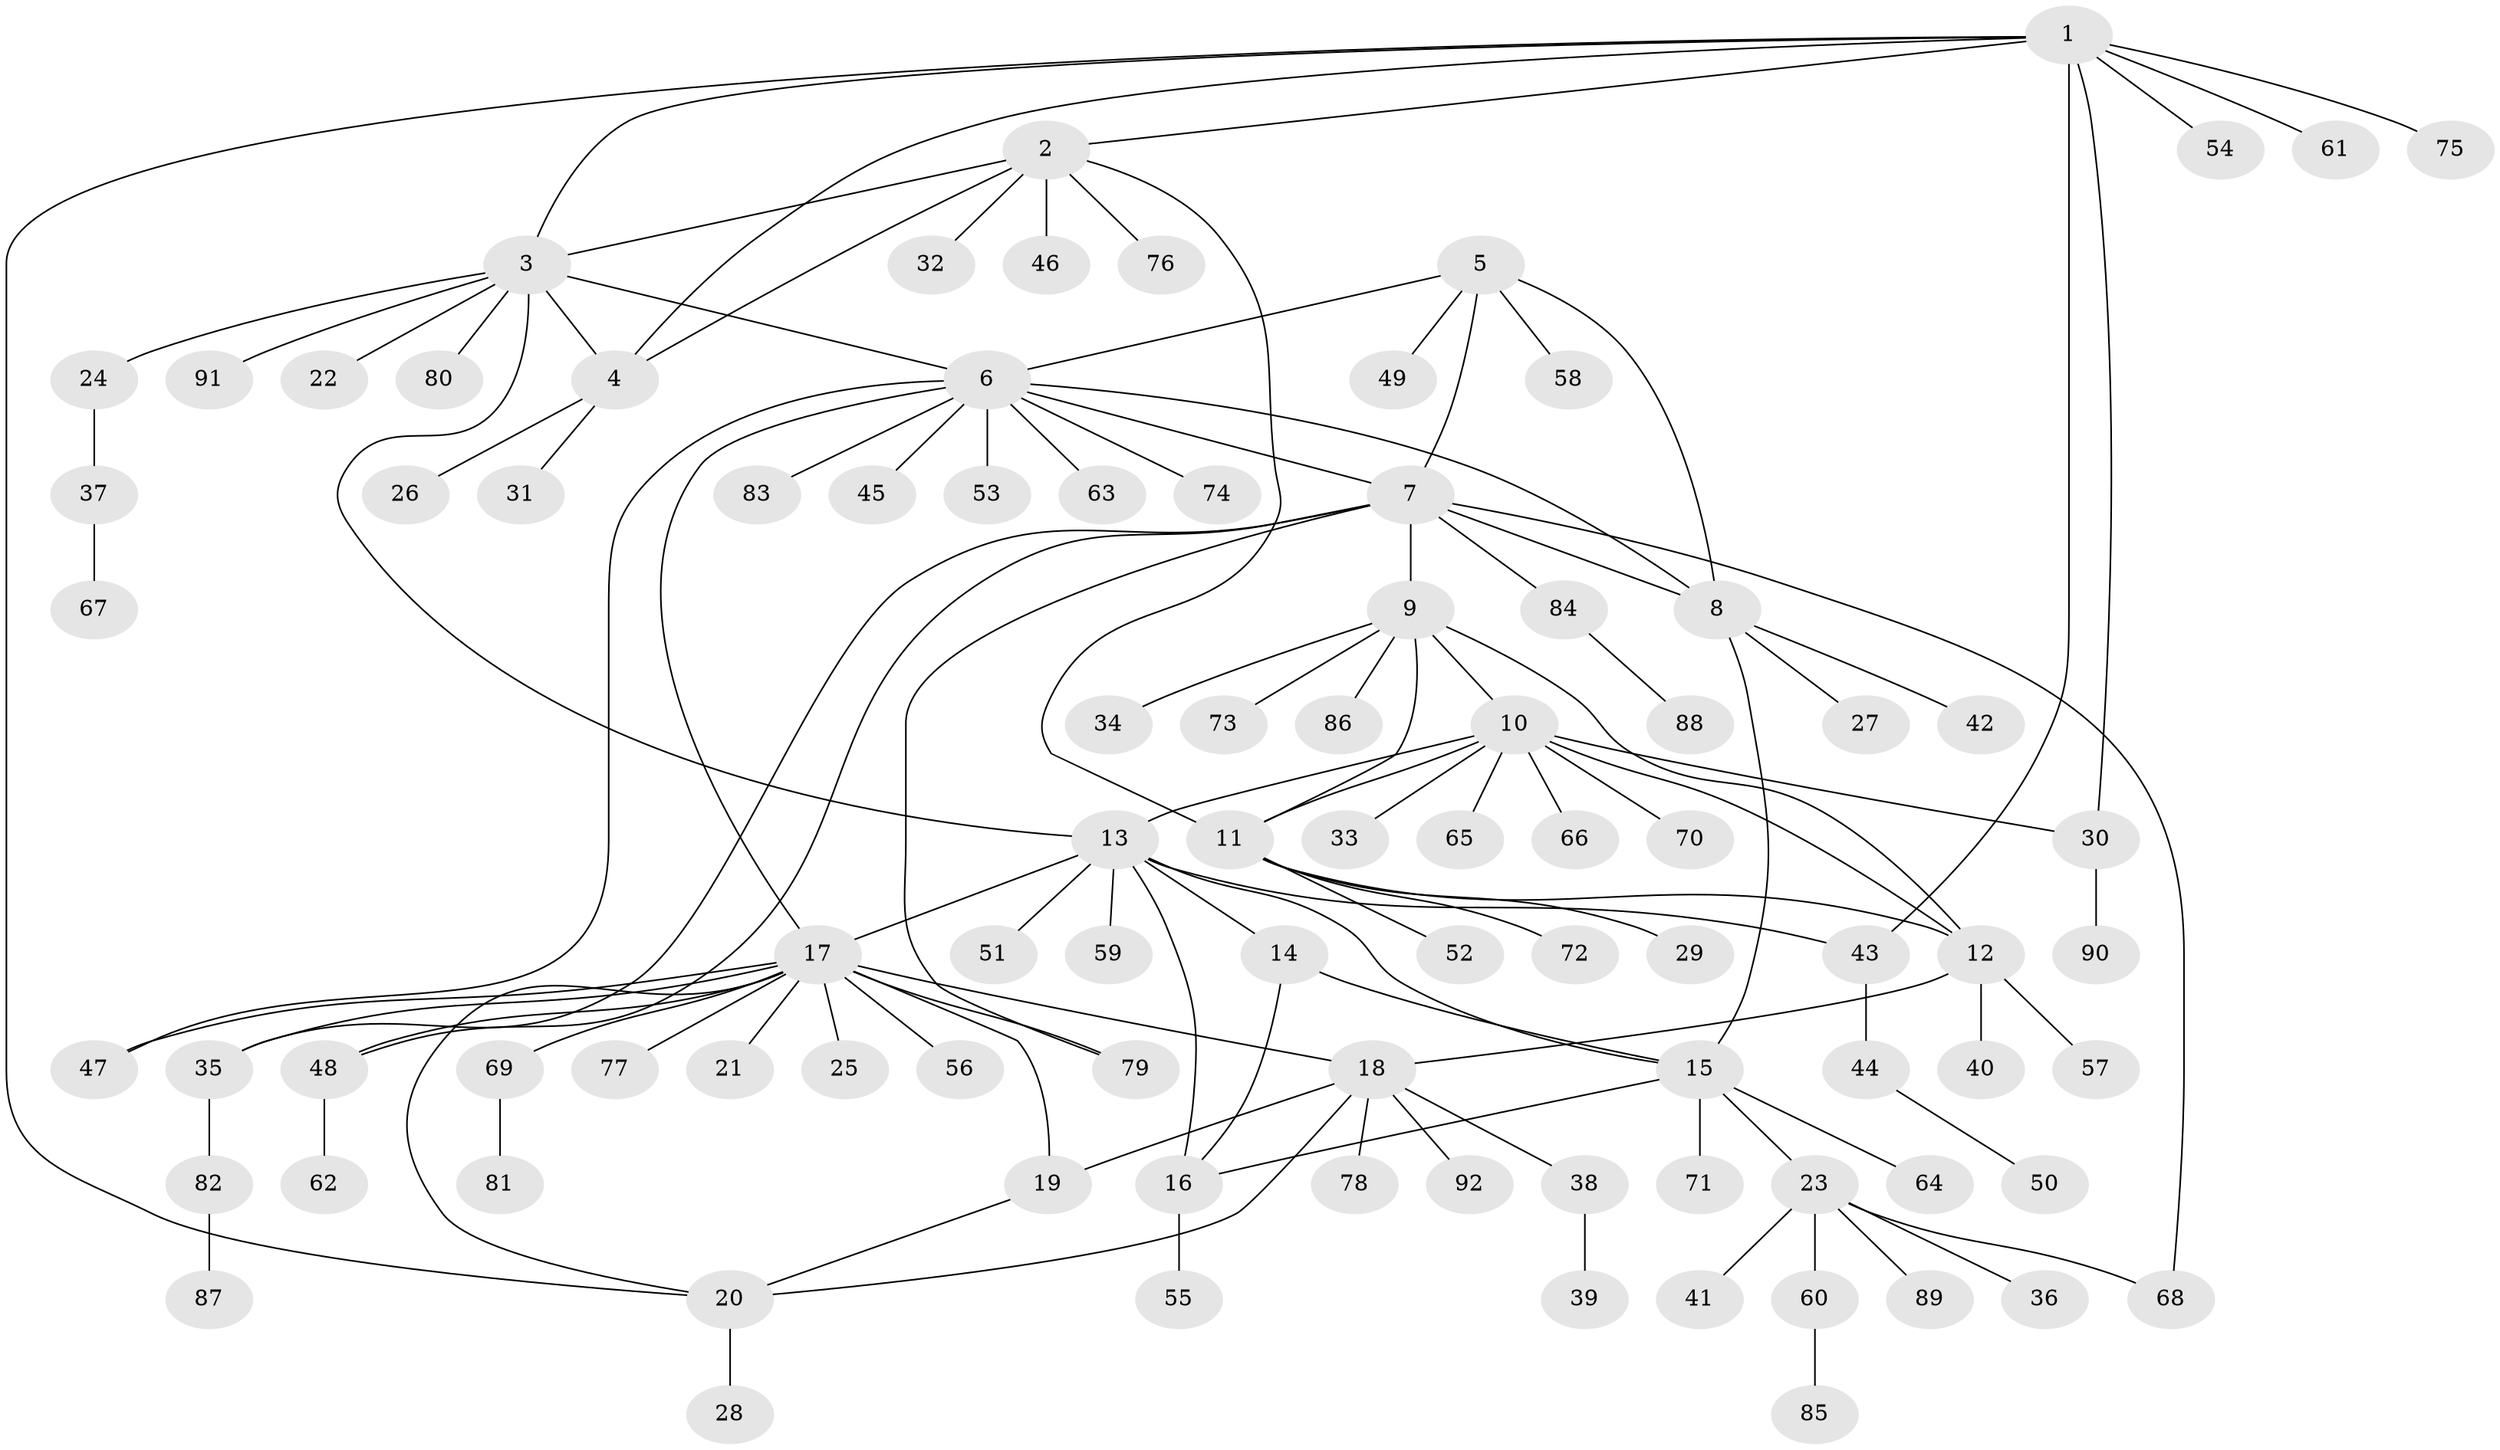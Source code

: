 // Generated by graph-tools (version 1.1) at 2025/26/03/09/25 03:26:44]
// undirected, 92 vertices, 119 edges
graph export_dot {
graph [start="1"]
  node [color=gray90,style=filled];
  1;
  2;
  3;
  4;
  5;
  6;
  7;
  8;
  9;
  10;
  11;
  12;
  13;
  14;
  15;
  16;
  17;
  18;
  19;
  20;
  21;
  22;
  23;
  24;
  25;
  26;
  27;
  28;
  29;
  30;
  31;
  32;
  33;
  34;
  35;
  36;
  37;
  38;
  39;
  40;
  41;
  42;
  43;
  44;
  45;
  46;
  47;
  48;
  49;
  50;
  51;
  52;
  53;
  54;
  55;
  56;
  57;
  58;
  59;
  60;
  61;
  62;
  63;
  64;
  65;
  66;
  67;
  68;
  69;
  70;
  71;
  72;
  73;
  74;
  75;
  76;
  77;
  78;
  79;
  80;
  81;
  82;
  83;
  84;
  85;
  86;
  87;
  88;
  89;
  90;
  91;
  92;
  1 -- 2;
  1 -- 3;
  1 -- 4;
  1 -- 20;
  1 -- 30;
  1 -- 43;
  1 -- 54;
  1 -- 61;
  1 -- 75;
  2 -- 3;
  2 -- 4;
  2 -- 11;
  2 -- 32;
  2 -- 46;
  2 -- 76;
  3 -- 4;
  3 -- 6;
  3 -- 13;
  3 -- 22;
  3 -- 24;
  3 -- 80;
  3 -- 91;
  4 -- 26;
  4 -- 31;
  5 -- 6;
  5 -- 7;
  5 -- 8;
  5 -- 49;
  5 -- 58;
  6 -- 7;
  6 -- 8;
  6 -- 17;
  6 -- 45;
  6 -- 47;
  6 -- 53;
  6 -- 63;
  6 -- 74;
  6 -- 83;
  7 -- 8;
  7 -- 9;
  7 -- 35;
  7 -- 48;
  7 -- 68;
  7 -- 79;
  7 -- 84;
  8 -- 15;
  8 -- 27;
  8 -- 42;
  9 -- 10;
  9 -- 11;
  9 -- 12;
  9 -- 34;
  9 -- 73;
  9 -- 86;
  10 -- 11;
  10 -- 12;
  10 -- 13;
  10 -- 30;
  10 -- 33;
  10 -- 65;
  10 -- 66;
  10 -- 70;
  11 -- 12;
  11 -- 29;
  11 -- 52;
  11 -- 72;
  12 -- 18;
  12 -- 40;
  12 -- 57;
  13 -- 14;
  13 -- 15;
  13 -- 16;
  13 -- 17;
  13 -- 43;
  13 -- 51;
  13 -- 59;
  14 -- 15;
  14 -- 16;
  15 -- 16;
  15 -- 23;
  15 -- 64;
  15 -- 71;
  16 -- 55;
  17 -- 18;
  17 -- 19;
  17 -- 20;
  17 -- 21;
  17 -- 25;
  17 -- 35;
  17 -- 47;
  17 -- 48;
  17 -- 56;
  17 -- 69;
  17 -- 77;
  17 -- 79;
  18 -- 19;
  18 -- 20;
  18 -- 38;
  18 -- 78;
  18 -- 92;
  19 -- 20;
  20 -- 28;
  23 -- 36;
  23 -- 41;
  23 -- 60;
  23 -- 68;
  23 -- 89;
  24 -- 37;
  30 -- 90;
  35 -- 82;
  37 -- 67;
  38 -- 39;
  43 -- 44;
  44 -- 50;
  48 -- 62;
  60 -- 85;
  69 -- 81;
  82 -- 87;
  84 -- 88;
}
